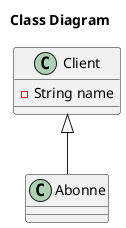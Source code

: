 @startuml

title Class Diagram


class Client {
  - String name
}

class Abonne {

}

Client <|-- Abonne
@enduml
